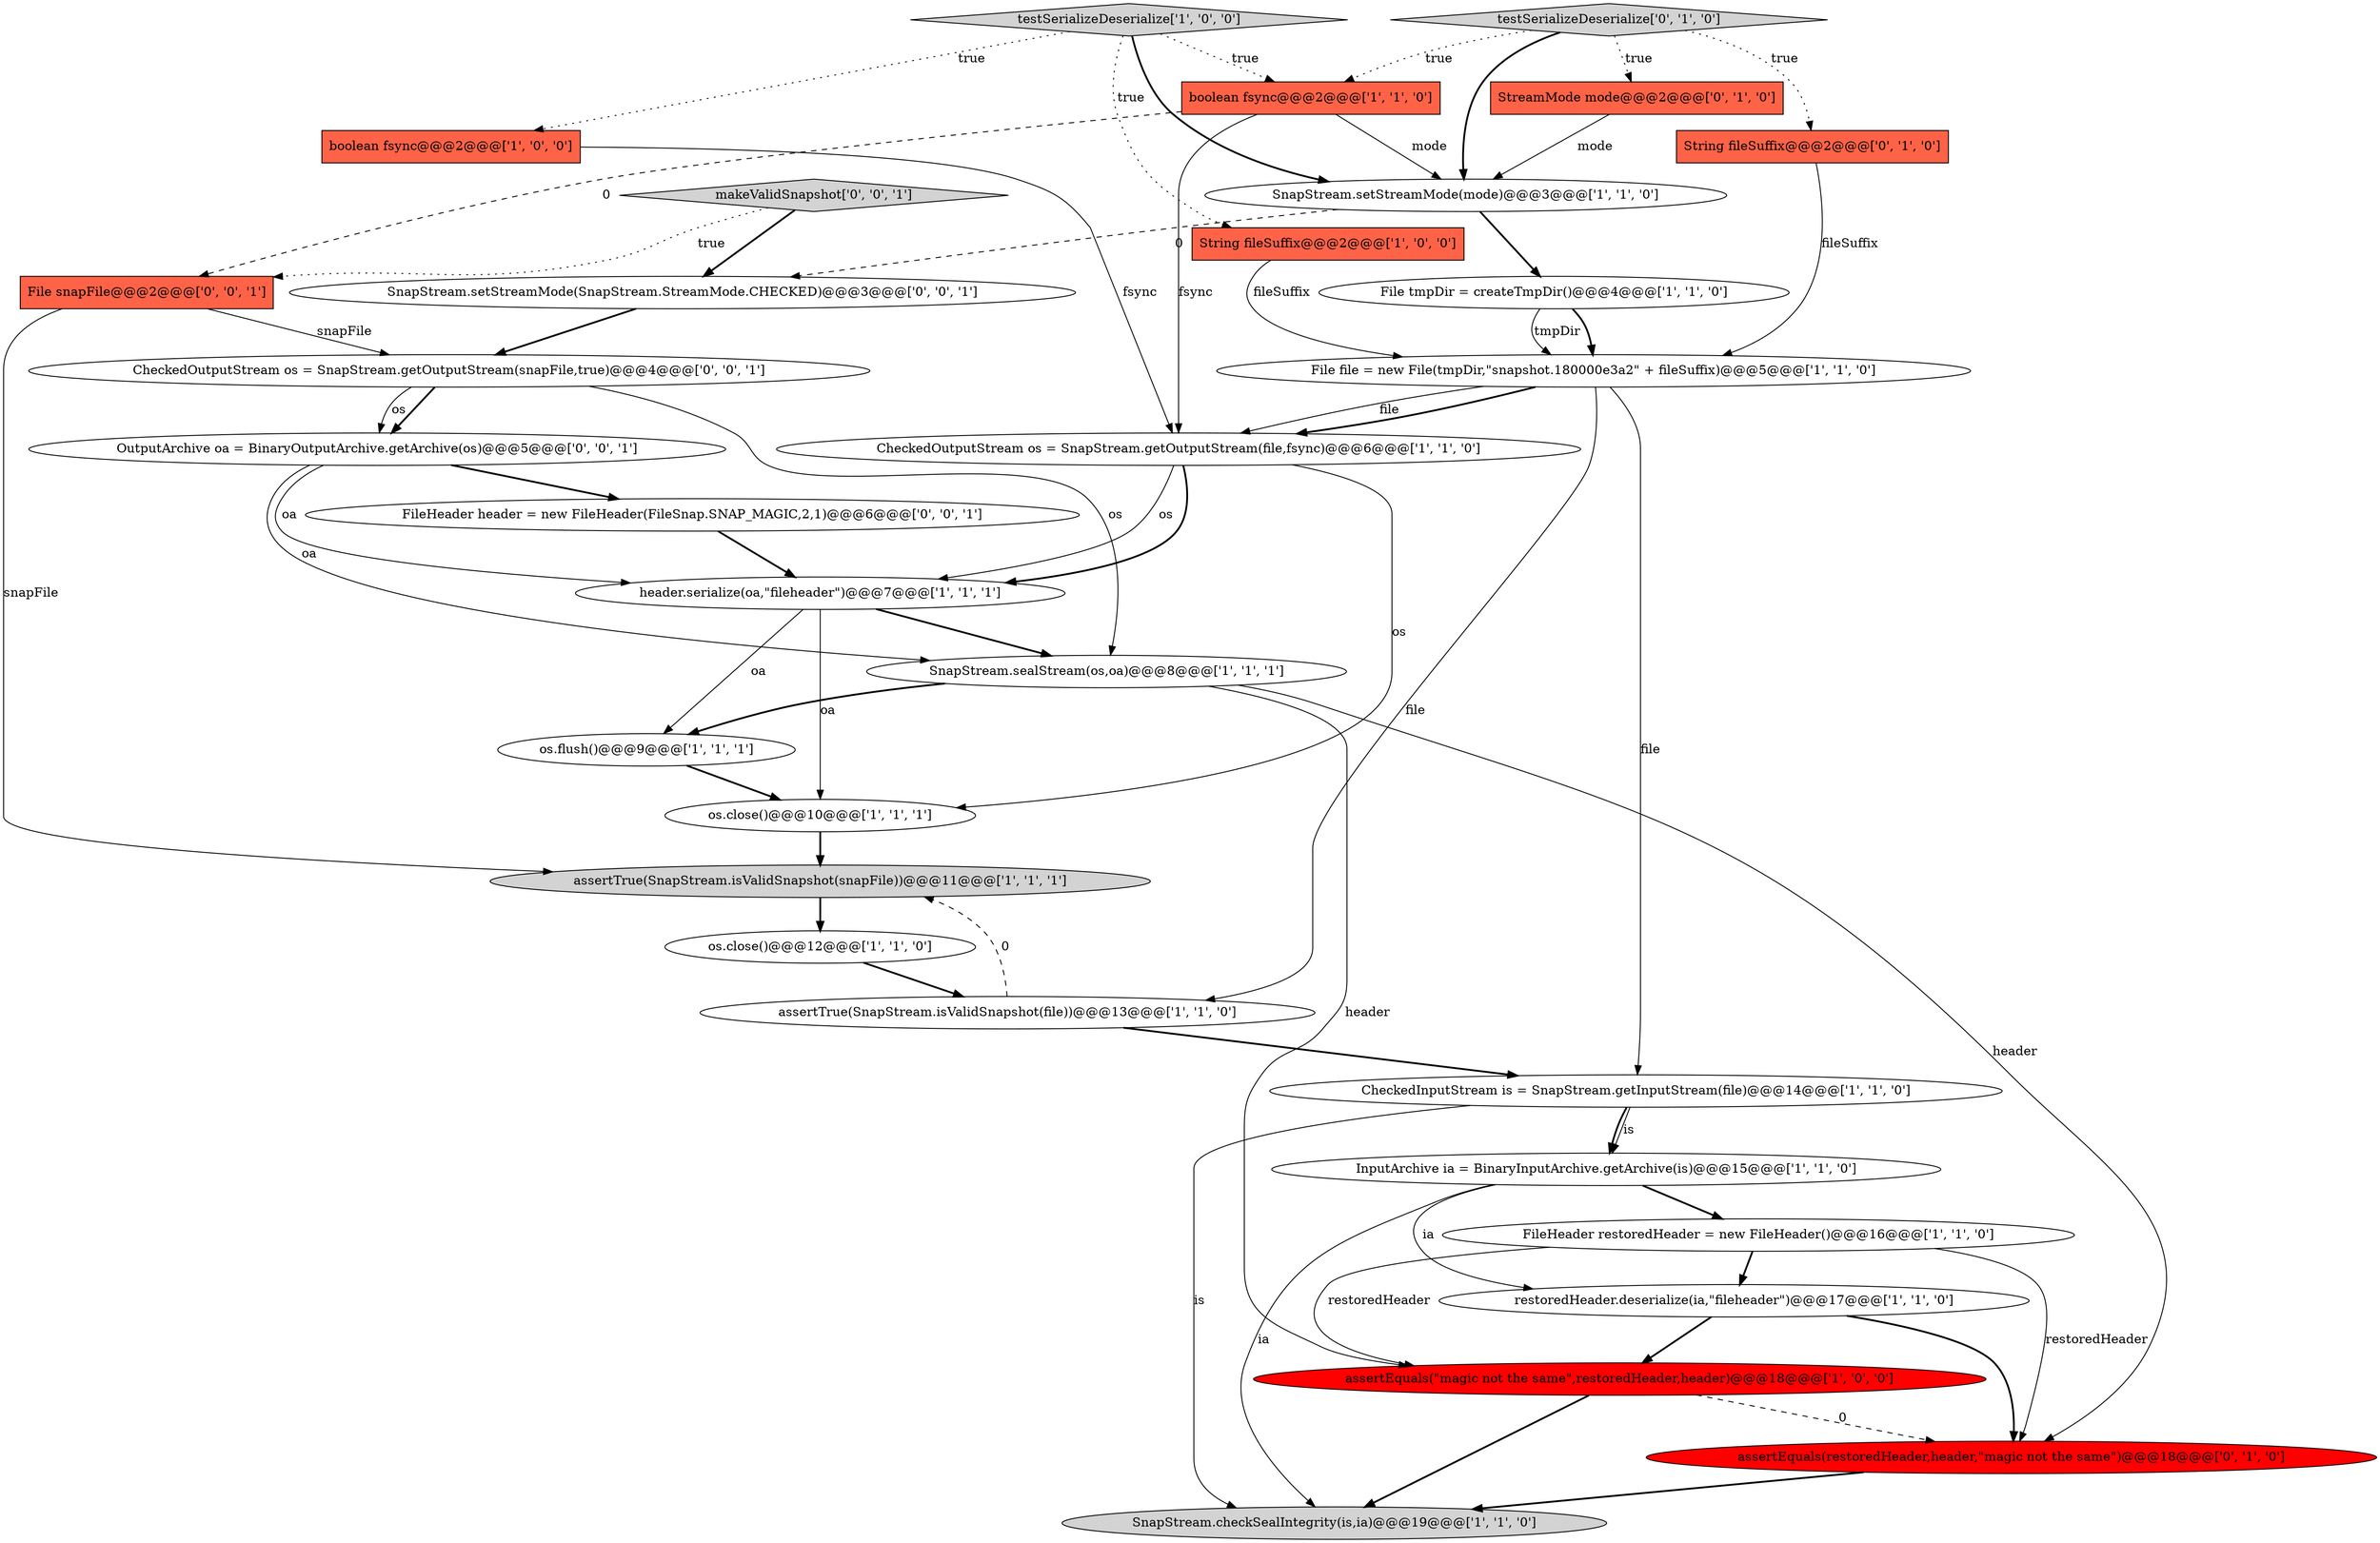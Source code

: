 digraph {
2 [style = filled, label = "SnapStream.checkSealIntegrity(is,ia)@@@19@@@['1', '1', '0']", fillcolor = lightgray, shape = ellipse image = "AAA0AAABBB1BBB"];
28 [style = filled, label = "File snapFile@@@2@@@['0', '0', '1']", fillcolor = tomato, shape = box image = "AAA0AAABBB3BBB"];
11 [style = filled, label = "testSerializeDeserialize['1', '0', '0']", fillcolor = lightgray, shape = diamond image = "AAA0AAABBB1BBB"];
7 [style = filled, label = "CheckedInputStream is = SnapStream.getInputStream(file)@@@14@@@['1', '1', '0']", fillcolor = white, shape = ellipse image = "AAA0AAABBB1BBB"];
18 [style = filled, label = "boolean fsync@@@2@@@['1', '1', '0']", fillcolor = tomato, shape = box image = "AAA0AAABBB1BBB"];
16 [style = filled, label = "boolean fsync@@@2@@@['1', '0', '0']", fillcolor = tomato, shape = box image = "AAA0AAABBB1BBB"];
0 [style = filled, label = "File tmpDir = createTmpDir()@@@4@@@['1', '1', '0']", fillcolor = white, shape = ellipse image = "AAA0AAABBB1BBB"];
3 [style = filled, label = "assertTrue(SnapStream.isValidSnapshot(snapFile))@@@11@@@['1', '1', '1']", fillcolor = lightgray, shape = ellipse image = "AAA0AAABBB1BBB"];
21 [style = filled, label = "String fileSuffix@@@2@@@['0', '1', '0']", fillcolor = tomato, shape = box image = "AAA0AAABBB2BBB"];
13 [style = filled, label = "File file = new File(tmpDir,\"snapshot.180000e3a2\" + fileSuffix)@@@5@@@['1', '1', '0']", fillcolor = white, shape = ellipse image = "AAA0AAABBB1BBB"];
10 [style = filled, label = "String fileSuffix@@@2@@@['1', '0', '0']", fillcolor = tomato, shape = box image = "AAA0AAABBB1BBB"];
17 [style = filled, label = "InputArchive ia = BinaryInputArchive.getArchive(is)@@@15@@@['1', '1', '0']", fillcolor = white, shape = ellipse image = "AAA0AAABBB1BBB"];
6 [style = filled, label = "FileHeader restoredHeader = new FileHeader()@@@16@@@['1', '1', '0']", fillcolor = white, shape = ellipse image = "AAA0AAABBB1BBB"];
14 [style = filled, label = "os.close()@@@10@@@['1', '1', '1']", fillcolor = white, shape = ellipse image = "AAA0AAABBB1BBB"];
26 [style = filled, label = "FileHeader header = new FileHeader(FileSnap.SNAP_MAGIC,2,1)@@@6@@@['0', '0', '1']", fillcolor = white, shape = ellipse image = "AAA0AAABBB3BBB"];
5 [style = filled, label = "os.close()@@@12@@@['1', '1', '0']", fillcolor = white, shape = ellipse image = "AAA0AAABBB1BBB"];
12 [style = filled, label = "SnapStream.setStreamMode(mode)@@@3@@@['1', '1', '0']", fillcolor = white, shape = ellipse image = "AAA0AAABBB1BBB"];
29 [style = filled, label = "OutputArchive oa = BinaryOutputArchive.getArchive(os)@@@5@@@['0', '0', '1']", fillcolor = white, shape = ellipse image = "AAA0AAABBB3BBB"];
20 [style = filled, label = "header.serialize(oa,\"fileheader\")@@@7@@@['1', '1', '1']", fillcolor = white, shape = ellipse image = "AAA0AAABBB1BBB"];
9 [style = filled, label = "assertEquals(\"magic not the same\",restoredHeader,header)@@@18@@@['1', '0', '0']", fillcolor = red, shape = ellipse image = "AAA1AAABBB1BBB"];
15 [style = filled, label = "CheckedOutputStream os = SnapStream.getOutputStream(file,fsync)@@@6@@@['1', '1', '0']", fillcolor = white, shape = ellipse image = "AAA0AAABBB1BBB"];
19 [style = filled, label = "os.flush()@@@9@@@['1', '1', '1']", fillcolor = white, shape = ellipse image = "AAA0AAABBB1BBB"];
30 [style = filled, label = "SnapStream.setStreamMode(SnapStream.StreamMode.CHECKED)@@@3@@@['0', '0', '1']", fillcolor = white, shape = ellipse image = "AAA0AAABBB3BBB"];
4 [style = filled, label = "SnapStream.sealStream(os,oa)@@@8@@@['1', '1', '1']", fillcolor = white, shape = ellipse image = "AAA0AAABBB1BBB"];
24 [style = filled, label = "assertEquals(restoredHeader,header,\"magic not the same\")@@@18@@@['0', '1', '0']", fillcolor = red, shape = ellipse image = "AAA1AAABBB2BBB"];
22 [style = filled, label = "StreamMode mode@@@2@@@['0', '1', '0']", fillcolor = tomato, shape = box image = "AAA0AAABBB2BBB"];
1 [style = filled, label = "assertTrue(SnapStream.isValidSnapshot(file))@@@13@@@['1', '1', '0']", fillcolor = white, shape = ellipse image = "AAA0AAABBB1BBB"];
23 [style = filled, label = "testSerializeDeserialize['0', '1', '0']", fillcolor = lightgray, shape = diamond image = "AAA0AAABBB2BBB"];
25 [style = filled, label = "CheckedOutputStream os = SnapStream.getOutputStream(snapFile,true)@@@4@@@['0', '0', '1']", fillcolor = white, shape = ellipse image = "AAA0AAABBB3BBB"];
8 [style = filled, label = "restoredHeader.deserialize(ia,\"fileheader\")@@@17@@@['1', '1', '0']", fillcolor = white, shape = ellipse image = "AAA0AAABBB1BBB"];
27 [style = filled, label = "makeValidSnapshot['0', '0', '1']", fillcolor = lightgray, shape = diamond image = "AAA0AAABBB3BBB"];
4->9 [style = solid, label="header"];
14->3 [style = bold, label=""];
7->17 [style = bold, label=""];
1->3 [style = dashed, label="0"];
18->15 [style = solid, label="fsync"];
10->13 [style = solid, label="fileSuffix"];
0->13 [style = bold, label=""];
24->2 [style = bold, label=""];
23->22 [style = dotted, label="true"];
17->6 [style = bold, label=""];
9->2 [style = bold, label=""];
9->24 [style = dashed, label="0"];
11->10 [style = dotted, label="true"];
27->30 [style = bold, label=""];
4->19 [style = bold, label=""];
23->21 [style = dotted, label="true"];
6->9 [style = solid, label="restoredHeader"];
7->17 [style = solid, label="is"];
22->12 [style = solid, label="mode"];
30->25 [style = bold, label=""];
6->24 [style = solid, label="restoredHeader"];
11->12 [style = bold, label=""];
25->29 [style = bold, label=""];
12->30 [style = dashed, label="0"];
18->12 [style = solid, label="mode"];
28->25 [style = solid, label="snapFile"];
11->18 [style = dotted, label="true"];
12->0 [style = bold, label=""];
25->29 [style = solid, label="os"];
1->7 [style = bold, label=""];
15->20 [style = solid, label="os"];
20->14 [style = solid, label="oa"];
20->19 [style = solid, label="oa"];
25->4 [style = solid, label="os"];
17->2 [style = solid, label="ia"];
20->4 [style = bold, label=""];
29->26 [style = bold, label=""];
27->28 [style = dotted, label="true"];
5->1 [style = bold, label=""];
3->5 [style = bold, label=""];
15->14 [style = solid, label="os"];
19->14 [style = bold, label=""];
23->18 [style = dotted, label="true"];
15->20 [style = bold, label=""];
13->7 [style = solid, label="file"];
4->24 [style = solid, label="header"];
29->4 [style = solid, label="oa"];
6->8 [style = bold, label=""];
8->9 [style = bold, label=""];
18->28 [style = dashed, label="0"];
11->16 [style = dotted, label="true"];
29->20 [style = solid, label="oa"];
21->13 [style = solid, label="fileSuffix"];
17->8 [style = solid, label="ia"];
7->2 [style = solid, label="is"];
23->12 [style = bold, label=""];
0->13 [style = solid, label="tmpDir"];
28->3 [style = solid, label="snapFile"];
13->1 [style = solid, label="file"];
13->15 [style = bold, label=""];
13->15 [style = solid, label="file"];
16->15 [style = solid, label="fsync"];
26->20 [style = bold, label=""];
8->24 [style = bold, label=""];
}
